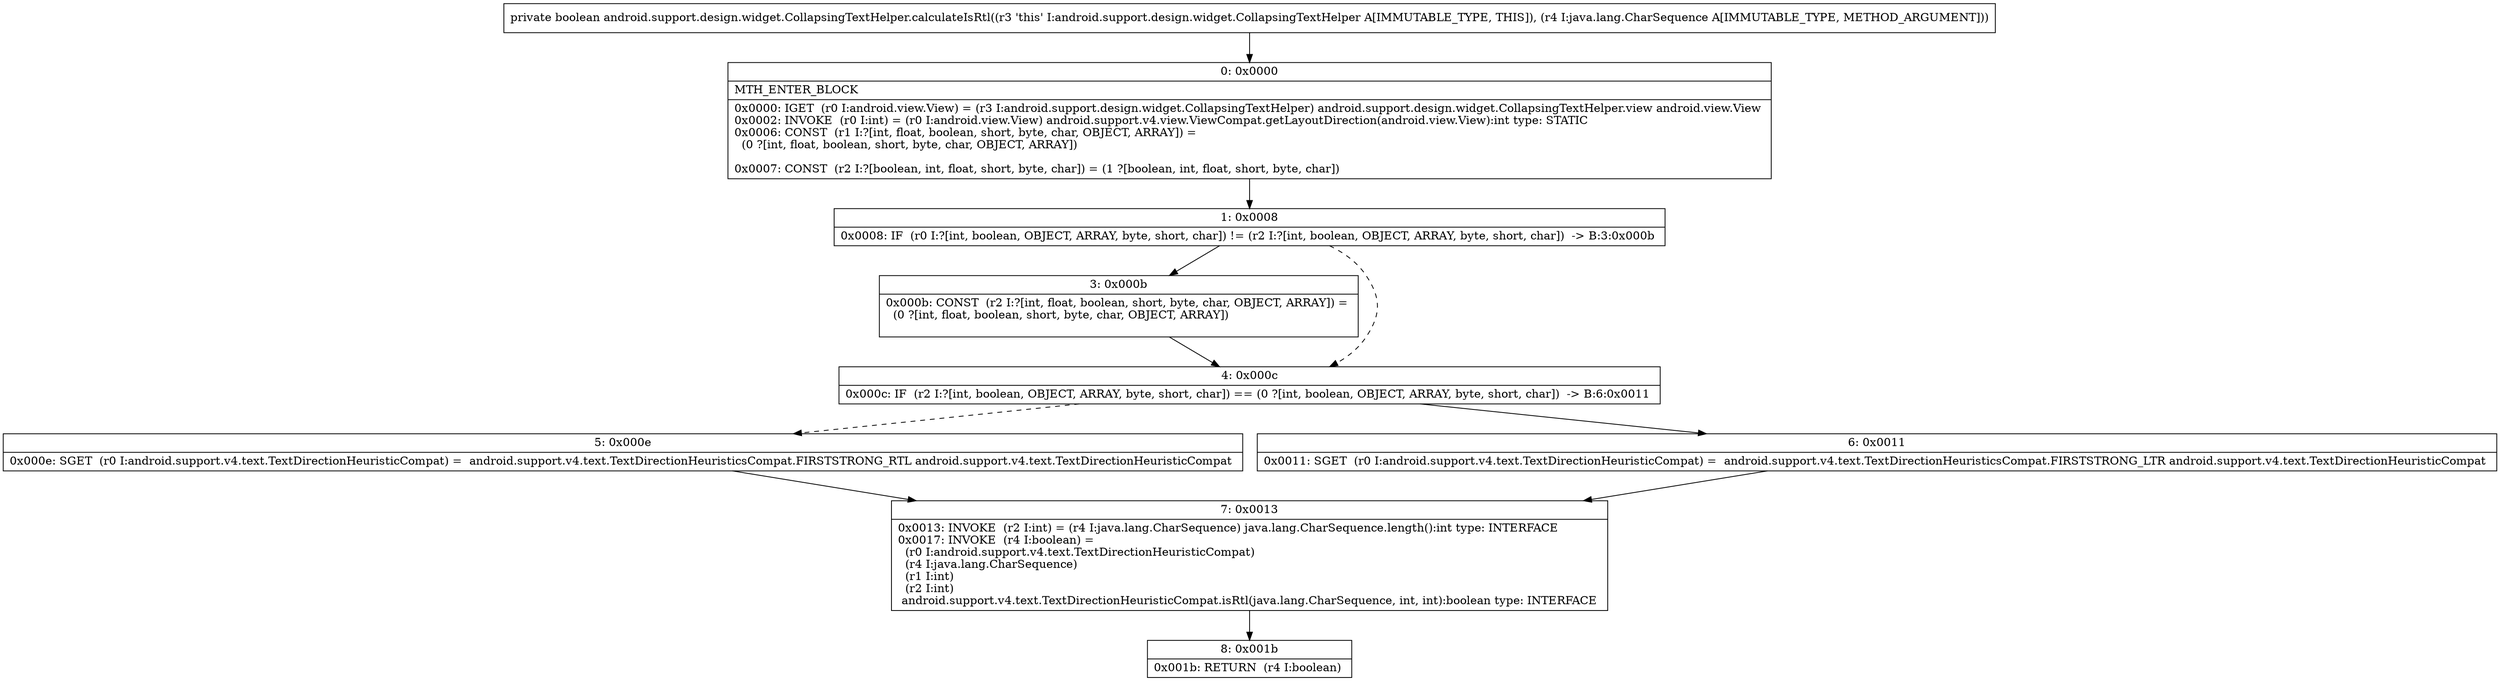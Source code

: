 digraph "CFG forandroid.support.design.widget.CollapsingTextHelper.calculateIsRtl(Ljava\/lang\/CharSequence;)Z" {
Node_0 [shape=record,label="{0\:\ 0x0000|MTH_ENTER_BLOCK\l|0x0000: IGET  (r0 I:android.view.View) = (r3 I:android.support.design.widget.CollapsingTextHelper) android.support.design.widget.CollapsingTextHelper.view android.view.View \l0x0002: INVOKE  (r0 I:int) = (r0 I:android.view.View) android.support.v4.view.ViewCompat.getLayoutDirection(android.view.View):int type: STATIC \l0x0006: CONST  (r1 I:?[int, float, boolean, short, byte, char, OBJECT, ARRAY]) = \l  (0 ?[int, float, boolean, short, byte, char, OBJECT, ARRAY])\l \l0x0007: CONST  (r2 I:?[boolean, int, float, short, byte, char]) = (1 ?[boolean, int, float, short, byte, char]) \l}"];
Node_1 [shape=record,label="{1\:\ 0x0008|0x0008: IF  (r0 I:?[int, boolean, OBJECT, ARRAY, byte, short, char]) != (r2 I:?[int, boolean, OBJECT, ARRAY, byte, short, char])  \-\> B:3:0x000b \l}"];
Node_3 [shape=record,label="{3\:\ 0x000b|0x000b: CONST  (r2 I:?[int, float, boolean, short, byte, char, OBJECT, ARRAY]) = \l  (0 ?[int, float, boolean, short, byte, char, OBJECT, ARRAY])\l \l}"];
Node_4 [shape=record,label="{4\:\ 0x000c|0x000c: IF  (r2 I:?[int, boolean, OBJECT, ARRAY, byte, short, char]) == (0 ?[int, boolean, OBJECT, ARRAY, byte, short, char])  \-\> B:6:0x0011 \l}"];
Node_5 [shape=record,label="{5\:\ 0x000e|0x000e: SGET  (r0 I:android.support.v4.text.TextDirectionHeuristicCompat) =  android.support.v4.text.TextDirectionHeuristicsCompat.FIRSTSTRONG_RTL android.support.v4.text.TextDirectionHeuristicCompat \l}"];
Node_6 [shape=record,label="{6\:\ 0x0011|0x0011: SGET  (r0 I:android.support.v4.text.TextDirectionHeuristicCompat) =  android.support.v4.text.TextDirectionHeuristicsCompat.FIRSTSTRONG_LTR android.support.v4.text.TextDirectionHeuristicCompat \l}"];
Node_7 [shape=record,label="{7\:\ 0x0013|0x0013: INVOKE  (r2 I:int) = (r4 I:java.lang.CharSequence) java.lang.CharSequence.length():int type: INTERFACE \l0x0017: INVOKE  (r4 I:boolean) = \l  (r0 I:android.support.v4.text.TextDirectionHeuristicCompat)\l  (r4 I:java.lang.CharSequence)\l  (r1 I:int)\l  (r2 I:int)\l android.support.v4.text.TextDirectionHeuristicCompat.isRtl(java.lang.CharSequence, int, int):boolean type: INTERFACE \l}"];
Node_8 [shape=record,label="{8\:\ 0x001b|0x001b: RETURN  (r4 I:boolean) \l}"];
MethodNode[shape=record,label="{private boolean android.support.design.widget.CollapsingTextHelper.calculateIsRtl((r3 'this' I:android.support.design.widget.CollapsingTextHelper A[IMMUTABLE_TYPE, THIS]), (r4 I:java.lang.CharSequence A[IMMUTABLE_TYPE, METHOD_ARGUMENT])) }"];
MethodNode -> Node_0;
Node_0 -> Node_1;
Node_1 -> Node_3;
Node_1 -> Node_4[style=dashed];
Node_3 -> Node_4;
Node_4 -> Node_5[style=dashed];
Node_4 -> Node_6;
Node_5 -> Node_7;
Node_6 -> Node_7;
Node_7 -> Node_8;
}


